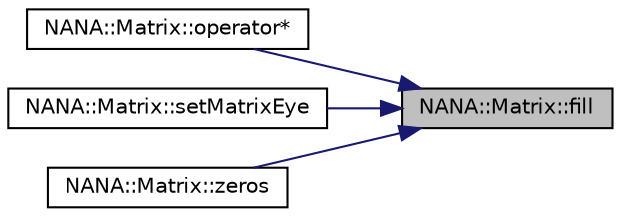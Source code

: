 digraph "NANA::Matrix::fill"
{
 // LATEX_PDF_SIZE
  edge [fontname="Helvetica",fontsize="10",labelfontname="Helvetica",labelfontsize="10"];
  node [fontname="Helvetica",fontsize="10",shape=record];
  rankdir="RL";
  Node1 [label="NANA::Matrix::fill",height=0.2,width=0.4,color="black", fillcolor="grey75", style="filled", fontcolor="black",tooltip="用value填充Matrix的全部内容"];
  Node1 -> Node2 [dir="back",color="midnightblue",fontsize="10",style="solid",fontname="Helvetica"];
  Node2 [label="NANA::Matrix::operator*",height=0.2,width=0.4,color="black", fillcolor="white", style="filled",URL="$class_n_a_n_a_1_1_matrix.html#ab786de825d5a93ff1bdc1c908b0c9b30",tooltip="实现矩阵的乘法"];
  Node1 -> Node3 [dir="back",color="midnightblue",fontsize="10",style="solid",fontname="Helvetica"];
  Node3 [label="NANA::Matrix::setMatrixEye",height=0.2,width=0.4,color="black", fillcolor="white", style="filled",URL="$class_n_a_n_a_1_1_matrix.html#a0a5423a5d4ad70b3225216b7a6542ee4",tooltip="将当前矩阵设置为单位矩阵"];
  Node1 -> Node4 [dir="back",color="midnightblue",fontsize="10",style="solid",fontname="Helvetica"];
  Node4 [label="NANA::Matrix::zeros",height=0.2,width=0.4,color="black", fillcolor="white", style="filled",URL="$class_n_a_n_a_1_1_matrix.html#aca43ab15a7bcbb1b79bba0e384064194",tooltip="生成全0矩阵"];
}
